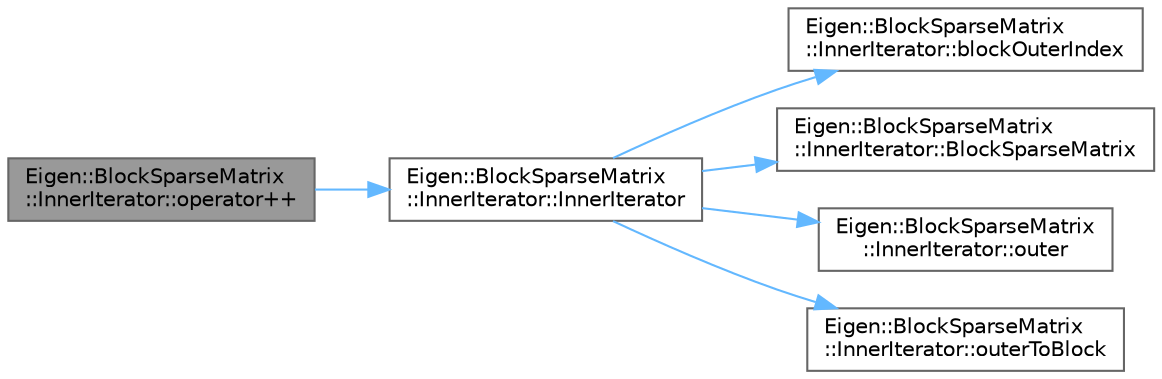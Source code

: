 digraph "Eigen::BlockSparseMatrix::InnerIterator::operator++"
{
 // LATEX_PDF_SIZE
  bgcolor="transparent";
  edge [fontname=Helvetica,fontsize=10,labelfontname=Helvetica,labelfontsize=10];
  node [fontname=Helvetica,fontsize=10,shape=box,height=0.2,width=0.4];
  rankdir="LR";
  Node1 [id="Node000001",label="Eigen::BlockSparseMatrix\l::InnerIterator::operator++",height=0.2,width=0.4,color="gray40", fillcolor="grey60", style="filled", fontcolor="black",tooltip=" "];
  Node1 -> Node2 [id="edge6_Node000001_Node000002",color="steelblue1",style="solid",tooltip=" "];
  Node2 [id="Node000002",label="Eigen::BlockSparseMatrix\l::InnerIterator::InnerIterator",height=0.2,width=0.4,color="grey40", fillcolor="white", style="filled",URL="$class_eigen_1_1_block_sparse_matrix_1_1_inner_iterator.html#a265869d48d058d6fcbaeded11764baa3",tooltip=" "];
  Node2 -> Node3 [id="edge7_Node000002_Node000003",color="steelblue1",style="solid",tooltip=" "];
  Node3 [id="Node000003",label="Eigen::BlockSparseMatrix\l::InnerIterator::blockOuterIndex",height=0.2,width=0.4,color="grey40", fillcolor="white", style="filled",URL="$class_eigen_1_1_block_sparse_matrix.html#a776fd97870a0dab2f81298a71bde3fba",tooltip=" "];
  Node2 -> Node4 [id="edge8_Node000002_Node000004",color="steelblue1",style="solid",tooltip=" "];
  Node4 [id="Node000004",label="Eigen::BlockSparseMatrix\l::InnerIterator::BlockSparseMatrix",height=0.2,width=0.4,color="grey40", fillcolor="white", style="filled",URL="$class_eigen_1_1_block_sparse_matrix.html#a80ff095a189183a0fb957cdf0906af89",tooltip=" "];
  Node2 -> Node5 [id="edge9_Node000002_Node000005",color="steelblue1",style="solid",tooltip=" "];
  Node5 [id="Node000005",label="Eigen::BlockSparseMatrix\l::InnerIterator::outer",height=0.2,width=0.4,color="grey40", fillcolor="white", style="filled",URL="$class_eigen_1_1_block_sparse_matrix_1_1_inner_iterator.html#ae33ab44860dc1b8df66c3d40e84951ad",tooltip=" "];
  Node2 -> Node6 [id="edge10_Node000002_Node000006",color="steelblue1",style="solid",tooltip=" "];
  Node6 [id="Node000006",label="Eigen::BlockSparseMatrix\l::InnerIterator::outerToBlock",height=0.2,width=0.4,color="grey40", fillcolor="white", style="filled",URL="$class_eigen_1_1_block_sparse_matrix.html#a9f83554f7b1309ac7ad88d19ef8d6339",tooltip=" "];
}
